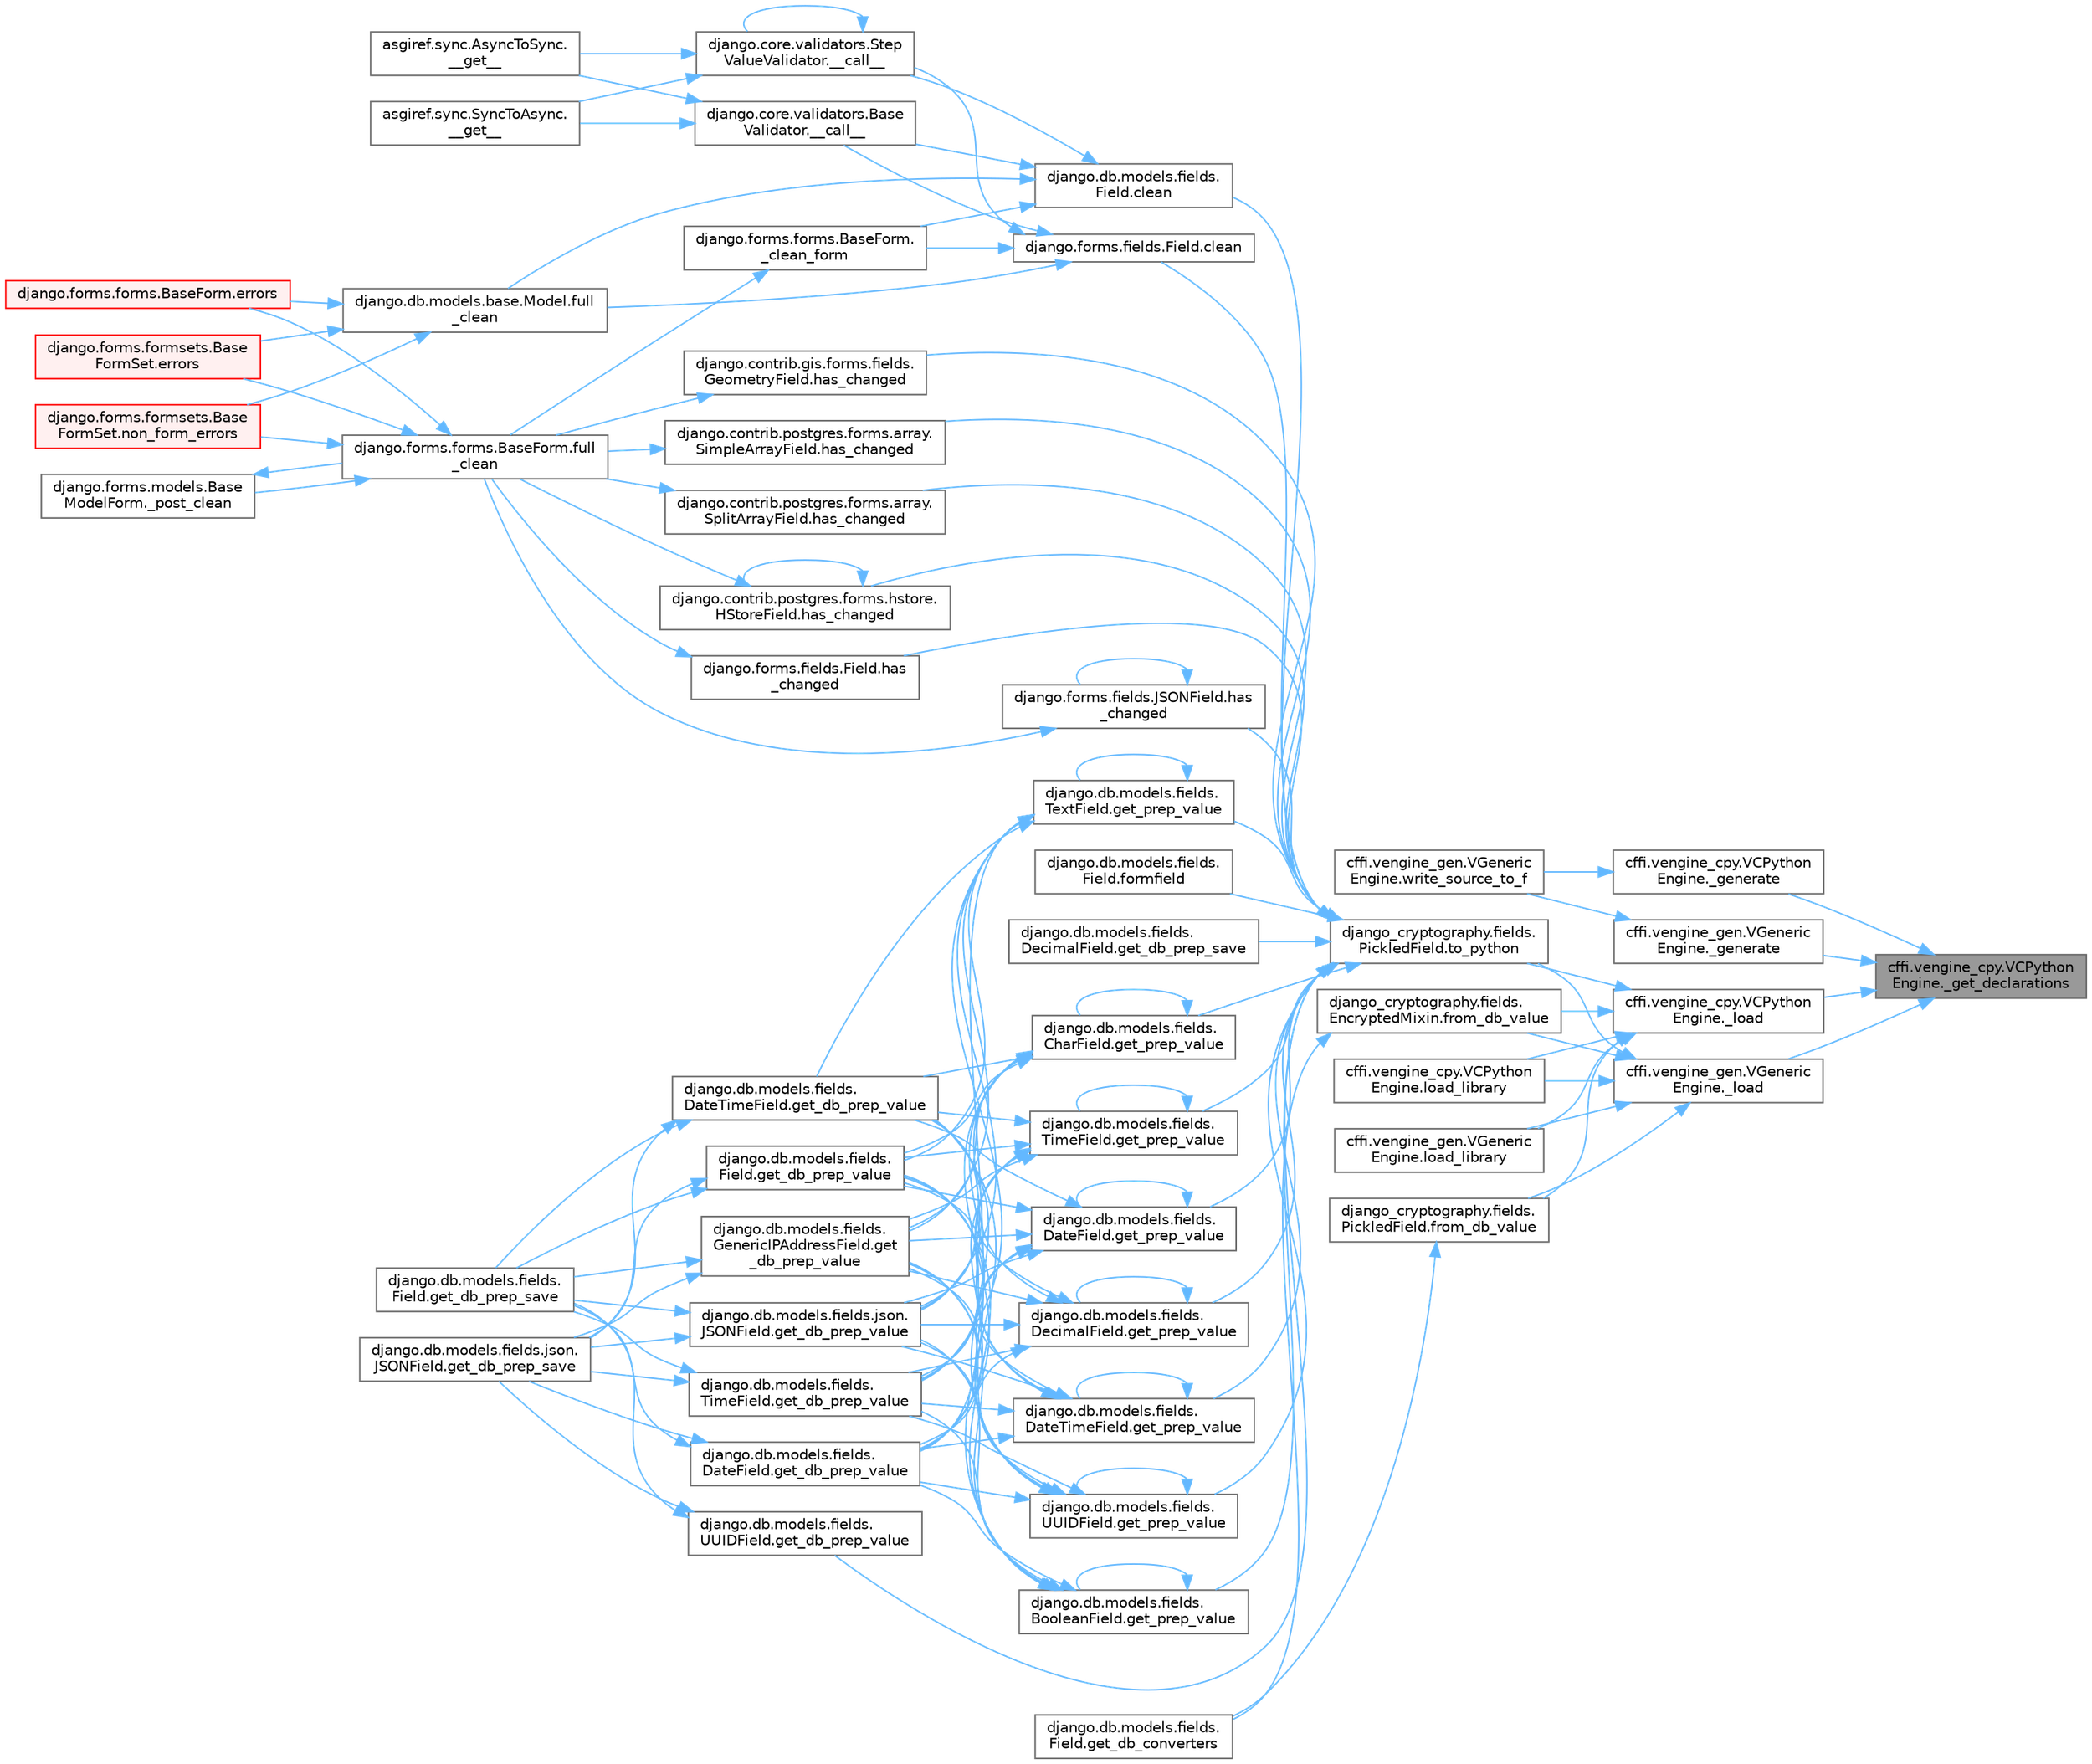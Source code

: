digraph "cffi.vengine_cpy.VCPythonEngine._get_declarations"
{
 // LATEX_PDF_SIZE
  bgcolor="transparent";
  edge [fontname=Helvetica,fontsize=10,labelfontname=Helvetica,labelfontsize=10];
  node [fontname=Helvetica,fontsize=10,shape=box,height=0.2,width=0.4];
  rankdir="RL";
  Node1 [id="Node000001",label="cffi.vengine_cpy.VCPython\lEngine._get_declarations",height=0.2,width=0.4,color="gray40", fillcolor="grey60", style="filled", fontcolor="black",tooltip=" "];
  Node1 -> Node2 [id="edge1_Node000001_Node000002",dir="back",color="steelblue1",style="solid",tooltip=" "];
  Node2 [id="Node000002",label="cffi.vengine_cpy.VCPython\lEngine._generate",height=0.2,width=0.4,color="grey40", fillcolor="white", style="filled",URL="$classcffi_1_1vengine__cpy_1_1_v_c_python_engine.html#ac89e7c93c2605f2d3ceca6aad1adfc3c",tooltip=" "];
  Node2 -> Node3 [id="edge2_Node000002_Node000003",dir="back",color="steelblue1",style="solid",tooltip=" "];
  Node3 [id="Node000003",label="cffi.vengine_gen.VGeneric\lEngine.write_source_to_f",height=0.2,width=0.4,color="grey40", fillcolor="white", style="filled",URL="$classcffi_1_1vengine__gen_1_1_v_generic_engine.html#ae52fd26c009fe7ed3e0e85fce92286c9",tooltip=" "];
  Node1 -> Node4 [id="edge3_Node000001_Node000004",dir="back",color="steelblue1",style="solid",tooltip=" "];
  Node4 [id="Node000004",label="cffi.vengine_gen.VGeneric\lEngine._generate",height=0.2,width=0.4,color="grey40", fillcolor="white", style="filled",URL="$classcffi_1_1vengine__gen_1_1_v_generic_engine.html#aa051a6d808cae722c9d6d0bd271e79d7",tooltip=" "];
  Node4 -> Node3 [id="edge4_Node000004_Node000003",dir="back",color="steelblue1",style="solid",tooltip=" "];
  Node1 -> Node5 [id="edge5_Node000001_Node000005",dir="back",color="steelblue1",style="solid",tooltip=" "];
  Node5 [id="Node000005",label="cffi.vengine_cpy.VCPython\lEngine._load",height=0.2,width=0.4,color="grey40", fillcolor="white", style="filled",URL="$classcffi_1_1vengine__cpy_1_1_v_c_python_engine.html#ad1abb0b505cbd59379c65485b37ad32e",tooltip=" "];
  Node5 -> Node6 [id="edge6_Node000005_Node000006",dir="back",color="steelblue1",style="solid",tooltip=" "];
  Node6 [id="Node000006",label="django_cryptography.fields.\lEncryptedMixin.from_db_value",height=0.2,width=0.4,color="grey40", fillcolor="white", style="filled",URL="$classdjango__cryptography_1_1fields_1_1_encrypted_mixin.html#a680c59f81c920670a3caf7ac3f0d05f7",tooltip=" "];
  Node6 -> Node7 [id="edge7_Node000006_Node000007",dir="back",color="steelblue1",style="solid",tooltip=" "];
  Node7 [id="Node000007",label="django.db.models.fields.\lField.get_db_converters",height=0.2,width=0.4,color="grey40", fillcolor="white", style="filled",URL="$classdjango_1_1db_1_1models_1_1fields_1_1_field.html#acba95fe9b50d3d41a1896dc560c6cc31",tooltip=" "];
  Node5 -> Node8 [id="edge8_Node000005_Node000008",dir="back",color="steelblue1",style="solid",tooltip=" "];
  Node8 [id="Node000008",label="django_cryptography.fields.\lPickledField.from_db_value",height=0.2,width=0.4,color="grey40", fillcolor="white", style="filled",URL="$classdjango__cryptography_1_1fields_1_1_pickled_field.html#ae2974258297da8ac115479a9dfceb8b7",tooltip=" "];
  Node8 -> Node7 [id="edge9_Node000008_Node000007",dir="back",color="steelblue1",style="solid",tooltip=" "];
  Node5 -> Node9 [id="edge10_Node000005_Node000009",dir="back",color="steelblue1",style="solid",tooltip=" "];
  Node9 [id="Node000009",label="cffi.vengine_cpy.VCPython\lEngine.load_library",height=0.2,width=0.4,color="grey40", fillcolor="white", style="filled",URL="$classcffi_1_1vengine__cpy_1_1_v_c_python_engine.html#a6b70ae654d6634206ca015849c05dc87",tooltip=" "];
  Node5 -> Node10 [id="edge11_Node000005_Node000010",dir="back",color="steelblue1",style="solid",tooltip=" "];
  Node10 [id="Node000010",label="cffi.vengine_gen.VGeneric\lEngine.load_library",height=0.2,width=0.4,color="grey40", fillcolor="white", style="filled",URL="$classcffi_1_1vengine__gen_1_1_v_generic_engine.html#a5e15ef2401dc481cafa344f0d1ab40b7",tooltip=" "];
  Node5 -> Node11 [id="edge12_Node000005_Node000011",dir="back",color="steelblue1",style="solid",tooltip=" "];
  Node11 [id="Node000011",label="django_cryptography.fields.\lPickledField.to_python",height=0.2,width=0.4,color="grey40", fillcolor="white", style="filled",URL="$classdjango__cryptography_1_1fields_1_1_pickled_field.html#ac3e65c207768dd6d72b9ecbe81ba6b29",tooltip=" "];
  Node11 -> Node12 [id="edge13_Node000011_Node000012",dir="back",color="steelblue1",style="solid",tooltip=" "];
  Node12 [id="Node000012",label="django.db.models.fields.\lField.clean",height=0.2,width=0.4,color="grey40", fillcolor="white", style="filled",URL="$classdjango_1_1db_1_1models_1_1fields_1_1_field.html#a4882fa20e9148ee8315b937e9cea41bf",tooltip=" "];
  Node12 -> Node13 [id="edge14_Node000012_Node000013",dir="back",color="steelblue1",style="solid",tooltip=" "];
  Node13 [id="Node000013",label="django.core.validators.Base\lValidator.__call__",height=0.2,width=0.4,color="grey40", fillcolor="white", style="filled",URL="$classdjango_1_1core_1_1validators_1_1_base_validator.html#ac718256582df714e061c6b927e045d12",tooltip=" "];
  Node13 -> Node14 [id="edge15_Node000013_Node000014",dir="back",color="steelblue1",style="solid",tooltip=" "];
  Node14 [id="Node000014",label="asgiref.sync.AsyncToSync.\l__get__",height=0.2,width=0.4,color="grey40", fillcolor="white", style="filled",URL="$classasgiref_1_1sync_1_1_async_to_sync.html#a23e9ef7a73da98dad9e3f4e65846969b",tooltip=" "];
  Node13 -> Node15 [id="edge16_Node000013_Node000015",dir="back",color="steelblue1",style="solid",tooltip=" "];
  Node15 [id="Node000015",label="asgiref.sync.SyncToAsync.\l__get__",height=0.2,width=0.4,color="grey40", fillcolor="white", style="filled",URL="$classasgiref_1_1sync_1_1_sync_to_async.html#aebdfbe3f01079a529fd2f39810597381",tooltip=" "];
  Node12 -> Node16 [id="edge17_Node000012_Node000016",dir="back",color="steelblue1",style="solid",tooltip=" "];
  Node16 [id="Node000016",label="django.core.validators.Step\lValueValidator.__call__",height=0.2,width=0.4,color="grey40", fillcolor="white", style="filled",URL="$classdjango_1_1core_1_1validators_1_1_step_value_validator.html#aebdbf74fe74c5b999350df9c1852714c",tooltip=" "];
  Node16 -> Node16 [id="edge18_Node000016_Node000016",dir="back",color="steelblue1",style="solid",tooltip=" "];
  Node16 -> Node14 [id="edge19_Node000016_Node000014",dir="back",color="steelblue1",style="solid",tooltip=" "];
  Node16 -> Node15 [id="edge20_Node000016_Node000015",dir="back",color="steelblue1",style="solid",tooltip=" "];
  Node12 -> Node17 [id="edge21_Node000012_Node000017",dir="back",color="steelblue1",style="solid",tooltip=" "];
  Node17 [id="Node000017",label="django.forms.forms.BaseForm.\l_clean_form",height=0.2,width=0.4,color="grey40", fillcolor="white", style="filled",URL="$classdjango_1_1forms_1_1forms_1_1_base_form.html#ae5eed108001c1a75985b75174fe23f1f",tooltip=" "];
  Node17 -> Node18 [id="edge22_Node000017_Node000018",dir="back",color="steelblue1",style="solid",tooltip=" "];
  Node18 [id="Node000018",label="django.forms.forms.BaseForm.full\l_clean",height=0.2,width=0.4,color="grey40", fillcolor="white", style="filled",URL="$classdjango_1_1forms_1_1forms_1_1_base_form.html#a396d2448f658dc84a0f0b473ffaae918",tooltip=" "];
  Node18 -> Node19 [id="edge23_Node000018_Node000019",dir="back",color="steelblue1",style="solid",tooltip=" "];
  Node19 [id="Node000019",label="django.forms.models.Base\lModelForm._post_clean",height=0.2,width=0.4,color="grey40", fillcolor="white", style="filled",URL="$classdjango_1_1forms_1_1models_1_1_base_model_form.html#a83e1c0ea3ba97f3a496d07955d1bf124",tooltip=" "];
  Node19 -> Node18 [id="edge24_Node000019_Node000018",dir="back",color="steelblue1",style="solid",tooltip=" "];
  Node18 -> Node20 [id="edge25_Node000018_Node000020",dir="back",color="steelblue1",style="solid",tooltip=" "];
  Node20 [id="Node000020",label="django.forms.forms.BaseForm.errors",height=0.2,width=0.4,color="red", fillcolor="#FFF0F0", style="filled",URL="$classdjango_1_1forms_1_1forms_1_1_base_form.html#aca47cb75eb6c321d1c429b33eca94d49",tooltip=" "];
  Node18 -> Node605 [id="edge26_Node000018_Node000605",dir="back",color="steelblue1",style="solid",tooltip=" "];
  Node605 [id="Node000605",label="django.forms.formsets.Base\lFormSet.errors",height=0.2,width=0.4,color="red", fillcolor="#FFF0F0", style="filled",URL="$classdjango_1_1forms_1_1formsets_1_1_base_form_set.html#a9e249e2240c3ae2775249e3d3da42020",tooltip=" "];
  Node18 -> Node693 [id="edge27_Node000018_Node000693",dir="back",color="steelblue1",style="solid",tooltip=" "];
  Node693 [id="Node000693",label="django.forms.formsets.Base\lFormSet.non_form_errors",height=0.2,width=0.4,color="red", fillcolor="#FFF0F0", style="filled",URL="$classdjango_1_1forms_1_1formsets_1_1_base_form_set.html#a8b499fb5fdd72c59134bf40aeac2de3c",tooltip=" "];
  Node12 -> Node604 [id="edge28_Node000012_Node000604",dir="back",color="steelblue1",style="solid",tooltip=" "];
  Node604 [id="Node000604",label="django.db.models.base.Model.full\l_clean",height=0.2,width=0.4,color="grey40", fillcolor="white", style="filled",URL="$classdjango_1_1db_1_1models_1_1base_1_1_model.html#a2e68bd042bd3e52b086f8838eeaa416f",tooltip=" "];
  Node604 -> Node20 [id="edge29_Node000604_Node000020",dir="back",color="steelblue1",style="solid",tooltip=" "];
  Node604 -> Node605 [id="edge30_Node000604_Node000605",dir="back",color="steelblue1",style="solid",tooltip=" "];
  Node604 -> Node693 [id="edge31_Node000604_Node000693",dir="back",color="steelblue1",style="solid",tooltip=" "];
  Node11 -> Node603 [id="edge32_Node000011_Node000603",dir="back",color="steelblue1",style="solid",tooltip=" "];
  Node603 [id="Node000603",label="django.forms.fields.Field.clean",height=0.2,width=0.4,color="grey40", fillcolor="white", style="filled",URL="$classdjango_1_1forms_1_1fields_1_1_field.html#aee75acad433887bd31c6f298ebd77195",tooltip=" "];
  Node603 -> Node13 [id="edge33_Node000603_Node000013",dir="back",color="steelblue1",style="solid",tooltip=" "];
  Node603 -> Node16 [id="edge34_Node000603_Node000016",dir="back",color="steelblue1",style="solid",tooltip=" "];
  Node603 -> Node17 [id="edge35_Node000603_Node000017",dir="back",color="steelblue1",style="solid",tooltip=" "];
  Node603 -> Node604 [id="edge36_Node000603_Node000604",dir="back",color="steelblue1",style="solid",tooltip=" "];
  Node11 -> Node1949 [id="edge37_Node000011_Node001949",dir="back",color="steelblue1",style="solid",tooltip=" "];
  Node1949 [id="Node001949",label="django.db.models.fields.\lField.formfield",height=0.2,width=0.4,color="grey40", fillcolor="white", style="filled",URL="$classdjango_1_1db_1_1models_1_1fields_1_1_field.html#a1822195647a4e308ad17ccbeab6ea120",tooltip=" "];
  Node11 -> Node2724 [id="edge38_Node000011_Node002724",dir="back",color="steelblue1",style="solid",tooltip=" "];
  Node2724 [id="Node002724",label="django.db.models.fields.\lDecimalField.get_db_prep_save",height=0.2,width=0.4,color="grey40", fillcolor="white", style="filled",URL="$classdjango_1_1db_1_1models_1_1fields_1_1_decimal_field.html#a46667b50c85f0b4a6cb777431017fc3a",tooltip=" "];
  Node11 -> Node2725 [id="edge39_Node000011_Node002725",dir="back",color="steelblue1",style="solid",tooltip=" "];
  Node2725 [id="Node002725",label="django.db.models.fields.\lUUIDField.get_db_prep_value",height=0.2,width=0.4,color="grey40", fillcolor="white", style="filled",URL="$classdjango_1_1db_1_1models_1_1fields_1_1_u_u_i_d_field.html#a386f708cbcae8153a01c6bc4fde97203",tooltip=" "];
  Node2725 -> Node1884 [id="edge40_Node002725_Node001884",dir="back",color="steelblue1",style="solid",tooltip=" "];
  Node1884 [id="Node001884",label="django.db.models.fields.\lField.get_db_prep_save",height=0.2,width=0.4,color="grey40", fillcolor="white", style="filled",URL="$classdjango_1_1db_1_1models_1_1fields_1_1_field.html#a6ffbf587320e79a62a40af031183c2f2",tooltip=" "];
  Node2725 -> Node1885 [id="edge41_Node002725_Node001885",dir="back",color="steelblue1",style="solid",tooltip=" "];
  Node1885 [id="Node001885",label="django.db.models.fields.json.\lJSONField.get_db_prep_save",height=0.2,width=0.4,color="grey40", fillcolor="white", style="filled",URL="$classdjango_1_1db_1_1models_1_1fields_1_1json_1_1_j_s_o_n_field.html#ab7a67887e20c9c31871531e607b2a133",tooltip=" "];
  Node11 -> Node2726 [id="edge42_Node000011_Node002726",dir="back",color="steelblue1",style="solid",tooltip=" "];
  Node2726 [id="Node002726",label="django.db.models.fields.\lBooleanField.get_prep_value",height=0.2,width=0.4,color="grey40", fillcolor="white", style="filled",URL="$classdjango_1_1db_1_1models_1_1fields_1_1_boolean_field.html#a2c76f741d494c42b977fea4db757b224",tooltip=" "];
  Node2726 -> Node1883 [id="edge43_Node002726_Node001883",dir="back",color="steelblue1",style="solid",tooltip=" "];
  Node1883 [id="Node001883",label="django.db.models.fields.\lDateField.get_db_prep_value",height=0.2,width=0.4,color="grey40", fillcolor="white", style="filled",URL="$classdjango_1_1db_1_1models_1_1fields_1_1_date_field.html#ad6d292b396a9f068e57a55dbcce353aa",tooltip=" "];
  Node1883 -> Node1884 [id="edge44_Node001883_Node001884",dir="back",color="steelblue1",style="solid",tooltip=" "];
  Node1883 -> Node1885 [id="edge45_Node001883_Node001885",dir="back",color="steelblue1",style="solid",tooltip=" "];
  Node2726 -> Node1886 [id="edge46_Node002726_Node001886",dir="back",color="steelblue1",style="solid",tooltip=" "];
  Node1886 [id="Node001886",label="django.db.models.fields.\lDateTimeField.get_db_prep_value",height=0.2,width=0.4,color="grey40", fillcolor="white", style="filled",URL="$classdjango_1_1db_1_1models_1_1fields_1_1_date_time_field.html#ace937a98f687ea3399d88de4eddec0b8",tooltip=" "];
  Node1886 -> Node1884 [id="edge47_Node001886_Node001884",dir="back",color="steelblue1",style="solid",tooltip=" "];
  Node1886 -> Node1885 [id="edge48_Node001886_Node001885",dir="back",color="steelblue1",style="solid",tooltip=" "];
  Node2726 -> Node1887 [id="edge49_Node002726_Node001887",dir="back",color="steelblue1",style="solid",tooltip=" "];
  Node1887 [id="Node001887",label="django.db.models.fields.\lField.get_db_prep_value",height=0.2,width=0.4,color="grey40", fillcolor="white", style="filled",URL="$classdjango_1_1db_1_1models_1_1fields_1_1_field.html#a27b39e33c87cb9d48a2cc249a66459c3",tooltip=" "];
  Node1887 -> Node1884 [id="edge50_Node001887_Node001884",dir="back",color="steelblue1",style="solid",tooltip=" "];
  Node1887 -> Node1885 [id="edge51_Node001887_Node001885",dir="back",color="steelblue1",style="solid",tooltip=" "];
  Node2726 -> Node1888 [id="edge52_Node002726_Node001888",dir="back",color="steelblue1",style="solid",tooltip=" "];
  Node1888 [id="Node001888",label="django.db.models.fields.\lGenericIPAddressField.get\l_db_prep_value",height=0.2,width=0.4,color="grey40", fillcolor="white", style="filled",URL="$classdjango_1_1db_1_1models_1_1fields_1_1_generic_i_p_address_field.html#a0833bb7fa4f729102000a775edc0f4a9",tooltip=" "];
  Node1888 -> Node1884 [id="edge53_Node001888_Node001884",dir="back",color="steelblue1",style="solid",tooltip=" "];
  Node1888 -> Node1885 [id="edge54_Node001888_Node001885",dir="back",color="steelblue1",style="solid",tooltip=" "];
  Node2726 -> Node1889 [id="edge55_Node002726_Node001889",dir="back",color="steelblue1",style="solid",tooltip=" "];
  Node1889 [id="Node001889",label="django.db.models.fields.json.\lJSONField.get_db_prep_value",height=0.2,width=0.4,color="grey40", fillcolor="white", style="filled",URL="$classdjango_1_1db_1_1models_1_1fields_1_1json_1_1_j_s_o_n_field.html#ad89498c756bc8ae7f6e98ca5b7eb5184",tooltip=" "];
  Node1889 -> Node1884 [id="edge56_Node001889_Node001884",dir="back",color="steelblue1",style="solid",tooltip=" "];
  Node1889 -> Node1885 [id="edge57_Node001889_Node001885",dir="back",color="steelblue1",style="solid",tooltip=" "];
  Node2726 -> Node1890 [id="edge58_Node002726_Node001890",dir="back",color="steelblue1",style="solid",tooltip=" "];
  Node1890 [id="Node001890",label="django.db.models.fields.\lTimeField.get_db_prep_value",height=0.2,width=0.4,color="grey40", fillcolor="white", style="filled",URL="$classdjango_1_1db_1_1models_1_1fields_1_1_time_field.html#ac736cd2c62828e3dbee00ff6bae39e84",tooltip=" "];
  Node1890 -> Node1884 [id="edge59_Node001890_Node001884",dir="back",color="steelblue1",style="solid",tooltip=" "];
  Node1890 -> Node1885 [id="edge60_Node001890_Node001885",dir="back",color="steelblue1",style="solid",tooltip=" "];
  Node2726 -> Node2726 [id="edge61_Node002726_Node002726",dir="back",color="steelblue1",style="solid",tooltip=" "];
  Node11 -> Node2727 [id="edge62_Node000011_Node002727",dir="back",color="steelblue1",style="solid",tooltip=" "];
  Node2727 [id="Node002727",label="django.db.models.fields.\lCharField.get_prep_value",height=0.2,width=0.4,color="grey40", fillcolor="white", style="filled",URL="$classdjango_1_1db_1_1models_1_1fields_1_1_char_field.html#a586dde4bef09b94f15ca3b7a3b616a12",tooltip=" "];
  Node2727 -> Node1883 [id="edge63_Node002727_Node001883",dir="back",color="steelblue1",style="solid",tooltip=" "];
  Node2727 -> Node1886 [id="edge64_Node002727_Node001886",dir="back",color="steelblue1",style="solid",tooltip=" "];
  Node2727 -> Node1887 [id="edge65_Node002727_Node001887",dir="back",color="steelblue1",style="solid",tooltip=" "];
  Node2727 -> Node1888 [id="edge66_Node002727_Node001888",dir="back",color="steelblue1",style="solid",tooltip=" "];
  Node2727 -> Node1889 [id="edge67_Node002727_Node001889",dir="back",color="steelblue1",style="solid",tooltip=" "];
  Node2727 -> Node1890 [id="edge68_Node002727_Node001890",dir="back",color="steelblue1",style="solid",tooltip=" "];
  Node2727 -> Node2727 [id="edge69_Node002727_Node002727",dir="back",color="steelblue1",style="solid",tooltip=" "];
  Node11 -> Node2728 [id="edge70_Node000011_Node002728",dir="back",color="steelblue1",style="solid",tooltip=" "];
  Node2728 [id="Node002728",label="django.db.models.fields.\lDateField.get_prep_value",height=0.2,width=0.4,color="grey40", fillcolor="white", style="filled",URL="$classdjango_1_1db_1_1models_1_1fields_1_1_date_field.html#a17fd388efd6c1cc24e4daa2838936247",tooltip=" "];
  Node2728 -> Node1883 [id="edge71_Node002728_Node001883",dir="back",color="steelblue1",style="solid",tooltip=" "];
  Node2728 -> Node1886 [id="edge72_Node002728_Node001886",dir="back",color="steelblue1",style="solid",tooltip=" "];
  Node2728 -> Node1887 [id="edge73_Node002728_Node001887",dir="back",color="steelblue1",style="solid",tooltip=" "];
  Node2728 -> Node1888 [id="edge74_Node002728_Node001888",dir="back",color="steelblue1",style="solid",tooltip=" "];
  Node2728 -> Node1889 [id="edge75_Node002728_Node001889",dir="back",color="steelblue1",style="solid",tooltip=" "];
  Node2728 -> Node1890 [id="edge76_Node002728_Node001890",dir="back",color="steelblue1",style="solid",tooltip=" "];
  Node2728 -> Node2728 [id="edge77_Node002728_Node002728",dir="back",color="steelblue1",style="solid",tooltip=" "];
  Node11 -> Node1882 [id="edge78_Node000011_Node001882",dir="back",color="steelblue1",style="solid",tooltip=" "];
  Node1882 [id="Node001882",label="django.db.models.fields.\lDateTimeField.get_prep_value",height=0.2,width=0.4,color="grey40", fillcolor="white", style="filled",URL="$classdjango_1_1db_1_1models_1_1fields_1_1_date_time_field.html#a96b7b4c4a2af78523ff88dd95ddde877",tooltip=" "];
  Node1882 -> Node1883 [id="edge79_Node001882_Node001883",dir="back",color="steelblue1",style="solid",tooltip=" "];
  Node1882 -> Node1886 [id="edge80_Node001882_Node001886",dir="back",color="steelblue1",style="solid",tooltip=" "];
  Node1882 -> Node1887 [id="edge81_Node001882_Node001887",dir="back",color="steelblue1",style="solid",tooltip=" "];
  Node1882 -> Node1888 [id="edge82_Node001882_Node001888",dir="back",color="steelblue1",style="solid",tooltip=" "];
  Node1882 -> Node1889 [id="edge83_Node001882_Node001889",dir="back",color="steelblue1",style="solid",tooltip=" "];
  Node1882 -> Node1890 [id="edge84_Node001882_Node001890",dir="back",color="steelblue1",style="solid",tooltip=" "];
  Node1882 -> Node1882 [id="edge85_Node001882_Node001882",dir="back",color="steelblue1",style="solid",tooltip=" "];
  Node11 -> Node2729 [id="edge86_Node000011_Node002729",dir="back",color="steelblue1",style="solid",tooltip=" "];
  Node2729 [id="Node002729",label="django.db.models.fields.\lDecimalField.get_prep_value",height=0.2,width=0.4,color="grey40", fillcolor="white", style="filled",URL="$classdjango_1_1db_1_1models_1_1fields_1_1_decimal_field.html#a1d8d3b60ca856194a27f246557cdded5",tooltip=" "];
  Node2729 -> Node1883 [id="edge87_Node002729_Node001883",dir="back",color="steelblue1",style="solid",tooltip=" "];
  Node2729 -> Node1886 [id="edge88_Node002729_Node001886",dir="back",color="steelblue1",style="solid",tooltip=" "];
  Node2729 -> Node1887 [id="edge89_Node002729_Node001887",dir="back",color="steelblue1",style="solid",tooltip=" "];
  Node2729 -> Node1888 [id="edge90_Node002729_Node001888",dir="back",color="steelblue1",style="solid",tooltip=" "];
  Node2729 -> Node1889 [id="edge91_Node002729_Node001889",dir="back",color="steelblue1",style="solid",tooltip=" "];
  Node2729 -> Node1890 [id="edge92_Node002729_Node001890",dir="back",color="steelblue1",style="solid",tooltip=" "];
  Node2729 -> Node2729 [id="edge93_Node002729_Node002729",dir="back",color="steelblue1",style="solid",tooltip=" "];
  Node11 -> Node2730 [id="edge94_Node000011_Node002730",dir="back",color="steelblue1",style="solid",tooltip=" "];
  Node2730 [id="Node002730",label="django.db.models.fields.\lTextField.get_prep_value",height=0.2,width=0.4,color="grey40", fillcolor="white", style="filled",URL="$classdjango_1_1db_1_1models_1_1fields_1_1_text_field.html#aa6f1c919bfc7cb7571f98e02c585ade9",tooltip=" "];
  Node2730 -> Node1883 [id="edge95_Node002730_Node001883",dir="back",color="steelblue1",style="solid",tooltip=" "];
  Node2730 -> Node1886 [id="edge96_Node002730_Node001886",dir="back",color="steelblue1",style="solid",tooltip=" "];
  Node2730 -> Node1887 [id="edge97_Node002730_Node001887",dir="back",color="steelblue1",style="solid",tooltip=" "];
  Node2730 -> Node1888 [id="edge98_Node002730_Node001888",dir="back",color="steelblue1",style="solid",tooltip=" "];
  Node2730 -> Node1889 [id="edge99_Node002730_Node001889",dir="back",color="steelblue1",style="solid",tooltip=" "];
  Node2730 -> Node1890 [id="edge100_Node002730_Node001890",dir="back",color="steelblue1",style="solid",tooltip=" "];
  Node2730 -> Node2730 [id="edge101_Node002730_Node002730",dir="back",color="steelblue1",style="solid",tooltip=" "];
  Node11 -> Node2731 [id="edge102_Node000011_Node002731",dir="back",color="steelblue1",style="solid",tooltip=" "];
  Node2731 [id="Node002731",label="django.db.models.fields.\lTimeField.get_prep_value",height=0.2,width=0.4,color="grey40", fillcolor="white", style="filled",URL="$classdjango_1_1db_1_1models_1_1fields_1_1_time_field.html#a66b3f5bd9d463227ddf9205248c05159",tooltip=" "];
  Node2731 -> Node1883 [id="edge103_Node002731_Node001883",dir="back",color="steelblue1",style="solid",tooltip=" "];
  Node2731 -> Node1886 [id="edge104_Node002731_Node001886",dir="back",color="steelblue1",style="solid",tooltip=" "];
  Node2731 -> Node1887 [id="edge105_Node002731_Node001887",dir="back",color="steelblue1",style="solid",tooltip=" "];
  Node2731 -> Node1888 [id="edge106_Node002731_Node001888",dir="back",color="steelblue1",style="solid",tooltip=" "];
  Node2731 -> Node1889 [id="edge107_Node002731_Node001889",dir="back",color="steelblue1",style="solid",tooltip=" "];
  Node2731 -> Node1890 [id="edge108_Node002731_Node001890",dir="back",color="steelblue1",style="solid",tooltip=" "];
  Node2731 -> Node2731 [id="edge109_Node002731_Node002731",dir="back",color="steelblue1",style="solid",tooltip=" "];
  Node11 -> Node2732 [id="edge110_Node000011_Node002732",dir="back",color="steelblue1",style="solid",tooltip=" "];
  Node2732 [id="Node002732",label="django.db.models.fields.\lUUIDField.get_prep_value",height=0.2,width=0.4,color="grey40", fillcolor="white", style="filled",URL="$classdjango_1_1db_1_1models_1_1fields_1_1_u_u_i_d_field.html#ae74a36923ced617bb42f59f725af7410",tooltip=" "];
  Node2732 -> Node1883 [id="edge111_Node002732_Node001883",dir="back",color="steelblue1",style="solid",tooltip=" "];
  Node2732 -> Node1886 [id="edge112_Node002732_Node001886",dir="back",color="steelblue1",style="solid",tooltip=" "];
  Node2732 -> Node1887 [id="edge113_Node002732_Node001887",dir="back",color="steelblue1",style="solid",tooltip=" "];
  Node2732 -> Node1888 [id="edge114_Node002732_Node001888",dir="back",color="steelblue1",style="solid",tooltip=" "];
  Node2732 -> Node1889 [id="edge115_Node002732_Node001889",dir="back",color="steelblue1",style="solid",tooltip=" "];
  Node2732 -> Node1890 [id="edge116_Node002732_Node001890",dir="back",color="steelblue1",style="solid",tooltip=" "];
  Node2732 -> Node2732 [id="edge117_Node002732_Node002732",dir="back",color="steelblue1",style="solid",tooltip=" "];
  Node11 -> Node2733 [id="edge118_Node000011_Node002733",dir="back",color="steelblue1",style="solid",tooltip=" "];
  Node2733 [id="Node002733",label="django.contrib.gis.forms.fields.\lGeometryField.has_changed",height=0.2,width=0.4,color="grey40", fillcolor="white", style="filled",URL="$classdjango_1_1contrib_1_1gis_1_1forms_1_1fields_1_1_geometry_field.html#a1eea909ca0f411c76fe71d42177c8fdd",tooltip=" "];
  Node2733 -> Node18 [id="edge119_Node002733_Node000018",dir="back",color="steelblue1",style="solid",tooltip=" "];
  Node11 -> Node2734 [id="edge120_Node000011_Node002734",dir="back",color="steelblue1",style="solid",tooltip=" "];
  Node2734 [id="Node002734",label="django.contrib.postgres.forms.array.\lSimpleArrayField.has_changed",height=0.2,width=0.4,color="grey40", fillcolor="white", style="filled",URL="$classdjango_1_1contrib_1_1postgres_1_1forms_1_1array_1_1_simple_array_field.html#a20fa97d79dbf5b63dd367112f46a1aed",tooltip=" "];
  Node2734 -> Node18 [id="edge121_Node002734_Node000018",dir="back",color="steelblue1",style="solid",tooltip=" "];
  Node11 -> Node2735 [id="edge122_Node000011_Node002735",dir="back",color="steelblue1",style="solid",tooltip=" "];
  Node2735 [id="Node002735",label="django.contrib.postgres.forms.array.\lSplitArrayField.has_changed",height=0.2,width=0.4,color="grey40", fillcolor="white", style="filled",URL="$classdjango_1_1contrib_1_1postgres_1_1forms_1_1array_1_1_split_array_field.html#a044afbb76f3a9e62c6d2807e41f8515a",tooltip=" "];
  Node2735 -> Node18 [id="edge123_Node002735_Node000018",dir="back",color="steelblue1",style="solid",tooltip=" "];
  Node11 -> Node2736 [id="edge124_Node000011_Node002736",dir="back",color="steelblue1",style="solid",tooltip=" "];
  Node2736 [id="Node002736",label="django.contrib.postgres.forms.hstore.\lHStoreField.has_changed",height=0.2,width=0.4,color="grey40", fillcolor="white", style="filled",URL="$classdjango_1_1contrib_1_1postgres_1_1forms_1_1hstore_1_1_h_store_field.html#ac5320929c4a6ade3846df2236975b98c",tooltip=" "];
  Node2736 -> Node18 [id="edge125_Node002736_Node000018",dir="back",color="steelblue1",style="solid",tooltip=" "];
  Node2736 -> Node2736 [id="edge126_Node002736_Node002736",dir="back",color="steelblue1",style="solid",tooltip=" "];
  Node11 -> Node2737 [id="edge127_Node000011_Node002737",dir="back",color="steelblue1",style="solid",tooltip=" "];
  Node2737 [id="Node002737",label="django.forms.fields.Field.has\l_changed",height=0.2,width=0.4,color="grey40", fillcolor="white", style="filled",URL="$classdjango_1_1forms_1_1fields_1_1_field.html#a50a1eb1edc4c92885575a8a1d2da380d",tooltip=" "];
  Node2737 -> Node18 [id="edge128_Node002737_Node000018",dir="back",color="steelblue1",style="solid",tooltip=" "];
  Node11 -> Node2738 [id="edge129_Node000011_Node002738",dir="back",color="steelblue1",style="solid",tooltip=" "];
  Node2738 [id="Node002738",label="django.forms.fields.JSONField.has\l_changed",height=0.2,width=0.4,color="grey40", fillcolor="white", style="filled",URL="$classdjango_1_1forms_1_1fields_1_1_j_s_o_n_field.html#aaae558e73ab4b2c8b50d05fb71c761d4",tooltip=" "];
  Node2738 -> Node18 [id="edge130_Node002738_Node000018",dir="back",color="steelblue1",style="solid",tooltip=" "];
  Node2738 -> Node2738 [id="edge131_Node002738_Node002738",dir="back",color="steelblue1",style="solid",tooltip=" "];
  Node1 -> Node3189 [id="edge132_Node000001_Node003189",dir="back",color="steelblue1",style="solid",tooltip=" "];
  Node3189 [id="Node003189",label="cffi.vengine_gen.VGeneric\lEngine._load",height=0.2,width=0.4,color="grey40", fillcolor="white", style="filled",URL="$classcffi_1_1vengine__gen_1_1_v_generic_engine.html#ac6404c85e031d5934c4d8c4ff4a32240",tooltip=" "];
  Node3189 -> Node6 [id="edge133_Node003189_Node000006",dir="back",color="steelblue1",style="solid",tooltip=" "];
  Node3189 -> Node8 [id="edge134_Node003189_Node000008",dir="back",color="steelblue1",style="solid",tooltip=" "];
  Node3189 -> Node9 [id="edge135_Node003189_Node000009",dir="back",color="steelblue1",style="solid",tooltip=" "];
  Node3189 -> Node10 [id="edge136_Node003189_Node000010",dir="back",color="steelblue1",style="solid",tooltip=" "];
  Node3189 -> Node11 [id="edge137_Node003189_Node000011",dir="back",color="steelblue1",style="solid",tooltip=" "];
}
